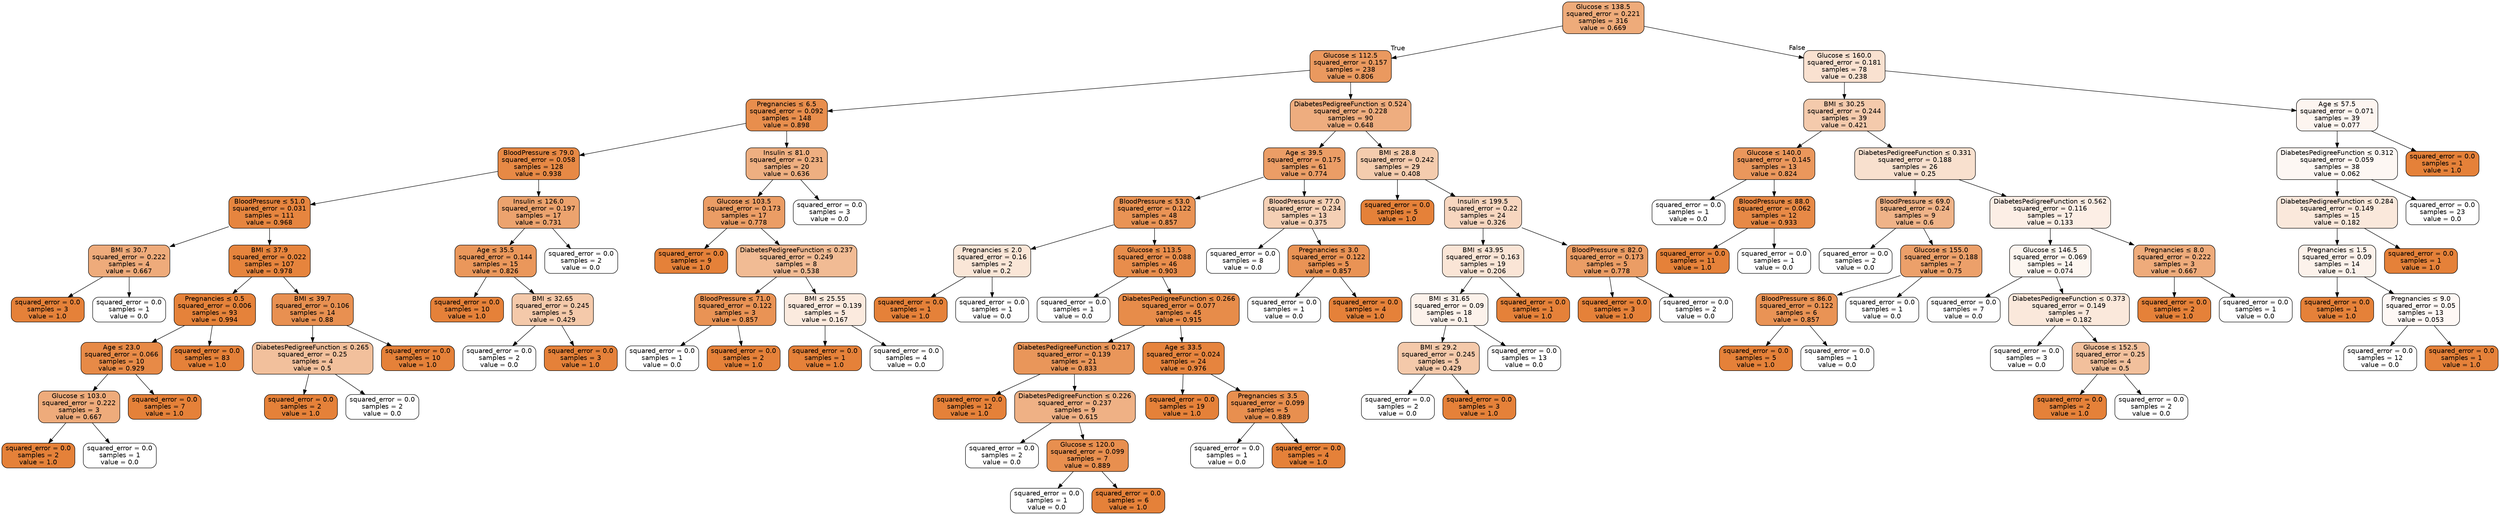 digraph Tree {
node [shape=box, style="filled, rounded", color="black", fontname="helvetica"] ;
edge [fontname="helvetica"] ;
0 [label=<Glucose &le; 138.5<br/>squared_error = 0.221<br/>samples = 316<br/>value = 0.669>, fillcolor="#eeab7a"] ;
1 [label=<Glucose &le; 112.5<br/>squared_error = 0.157<br/>samples = 238<br/>value = 0.806>, fillcolor="#ea995f"] ;
0 -> 1 [labeldistance=2.5, labelangle=45, headlabel="True"] ;
2 [label=<Pregnancies &le; 6.5<br/>squared_error = 0.092<br/>samples = 148<br/>value = 0.898>, fillcolor="#e88e4d"] ;
1 -> 2 ;
3 [label=<BloodPressure &le; 79.0<br/>squared_error = 0.058<br/>samples = 128<br/>value = 0.938>, fillcolor="#e78945"] ;
2 -> 3 ;
4 [label=<BloodPressure &le; 51.0<br/>squared_error = 0.031<br/>samples = 111<br/>value = 0.968>, fillcolor="#e6853f"] ;
3 -> 4 ;
5 [label=<BMI &le; 30.7<br/>squared_error = 0.222<br/>samples = 4<br/>value = 0.667>, fillcolor="#eeab7b"] ;
4 -> 5 ;
6 [label=<squared_error = 0.0<br/>samples = 3<br/>value = 1.0>, fillcolor="#e58139"] ;
5 -> 6 ;
7 [label=<squared_error = 0.0<br/>samples = 1<br/>value = 0.0>, fillcolor="#ffffff"] ;
5 -> 7 ;
8 [label=<BMI &le; 37.9<br/>squared_error = 0.022<br/>samples = 107<br/>value = 0.978>, fillcolor="#e6843d"] ;
4 -> 8 ;
9 [label=<Pregnancies &le; 0.5<br/>squared_error = 0.006<br/>samples = 93<br/>value = 0.994>, fillcolor="#e5823a"] ;
8 -> 9 ;
10 [label=<Age &le; 23.0<br/>squared_error = 0.066<br/>samples = 10<br/>value = 0.929>, fillcolor="#e78a47"] ;
9 -> 10 ;
11 [label=<Glucose &le; 103.0<br/>squared_error = 0.222<br/>samples = 3<br/>value = 0.667>, fillcolor="#eeab7b"] ;
10 -> 11 ;
12 [label=<squared_error = 0.0<br/>samples = 2<br/>value = 1.0>, fillcolor="#e58139"] ;
11 -> 12 ;
13 [label=<squared_error = 0.0<br/>samples = 1<br/>value = 0.0>, fillcolor="#ffffff"] ;
11 -> 13 ;
14 [label=<squared_error = 0.0<br/>samples = 7<br/>value = 1.0>, fillcolor="#e58139"] ;
10 -> 14 ;
15 [label=<squared_error = 0.0<br/>samples = 83<br/>value = 1.0>, fillcolor="#e58139"] ;
9 -> 15 ;
16 [label=<BMI &le; 39.7<br/>squared_error = 0.106<br/>samples = 14<br/>value = 0.88>, fillcolor="#e89051"] ;
8 -> 16 ;
17 [label=<DiabetesPedigreeFunction &le; 0.265<br/>squared_error = 0.25<br/>samples = 4<br/>value = 0.5>, fillcolor="#f2c09c"] ;
16 -> 17 ;
18 [label=<squared_error = 0.0<br/>samples = 2<br/>value = 1.0>, fillcolor="#e58139"] ;
17 -> 18 ;
19 [label=<squared_error = 0.0<br/>samples = 2<br/>value = 0.0>, fillcolor="#ffffff"] ;
17 -> 19 ;
20 [label=<squared_error = 0.0<br/>samples = 10<br/>value = 1.0>, fillcolor="#e58139"] ;
16 -> 20 ;
21 [label=<Insulin &le; 126.0<br/>squared_error = 0.197<br/>samples = 17<br/>value = 0.731>, fillcolor="#eca36e"] ;
3 -> 21 ;
22 [label=<Age &le; 35.5<br/>squared_error = 0.144<br/>samples = 15<br/>value = 0.826>, fillcolor="#ea975b"] ;
21 -> 22 ;
23 [label=<squared_error = 0.0<br/>samples = 10<br/>value = 1.0>, fillcolor="#e58139"] ;
22 -> 23 ;
24 [label=<BMI &le; 32.65<br/>squared_error = 0.245<br/>samples = 5<br/>value = 0.429>, fillcolor="#f4c9aa"] ;
22 -> 24 ;
25 [label=<squared_error = 0.0<br/>samples = 2<br/>value = 0.0>, fillcolor="#ffffff"] ;
24 -> 25 ;
26 [label=<squared_error = 0.0<br/>samples = 3<br/>value = 1.0>, fillcolor="#e58139"] ;
24 -> 26 ;
27 [label=<squared_error = 0.0<br/>samples = 2<br/>value = 0.0>, fillcolor="#ffffff"] ;
21 -> 27 ;
28 [label=<Insulin &le; 81.0<br/>squared_error = 0.231<br/>samples = 20<br/>value = 0.636>, fillcolor="#eeaf81"] ;
2 -> 28 ;
29 [label=<Glucose &le; 103.5<br/>squared_error = 0.173<br/>samples = 17<br/>value = 0.778>, fillcolor="#eb9d65"] ;
28 -> 29 ;
30 [label=<squared_error = 0.0<br/>samples = 9<br/>value = 1.0>, fillcolor="#e58139"] ;
29 -> 30 ;
31 [label=<DiabetesPedigreeFunction &le; 0.237<br/>squared_error = 0.249<br/>samples = 8<br/>value = 0.538>, fillcolor="#f1bb94"] ;
29 -> 31 ;
32 [label=<BloodPressure &le; 71.0<br/>squared_error = 0.122<br/>samples = 3<br/>value = 0.857>, fillcolor="#e99355"] ;
31 -> 32 ;
33 [label=<squared_error = 0.0<br/>samples = 1<br/>value = 0.0>, fillcolor="#ffffff"] ;
32 -> 33 ;
34 [label=<squared_error = 0.0<br/>samples = 2<br/>value = 1.0>, fillcolor="#e58139"] ;
32 -> 34 ;
35 [label=<BMI &le; 25.55<br/>squared_error = 0.139<br/>samples = 5<br/>value = 0.167>, fillcolor="#fbeade"] ;
31 -> 35 ;
36 [label=<squared_error = 0.0<br/>samples = 1<br/>value = 1.0>, fillcolor="#e58139"] ;
35 -> 36 ;
37 [label=<squared_error = 0.0<br/>samples = 4<br/>value = 0.0>, fillcolor="#ffffff"] ;
35 -> 37 ;
38 [label=<squared_error = 0.0<br/>samples = 3<br/>value = 0.0>, fillcolor="#ffffff"] ;
28 -> 38 ;
39 [label=<DiabetesPedigreeFunction &le; 0.524<br/>squared_error = 0.228<br/>samples = 90<br/>value = 0.648>, fillcolor="#eead7f"] ;
1 -> 39 ;
40 [label=<Age &le; 39.5<br/>squared_error = 0.175<br/>samples = 61<br/>value = 0.774>, fillcolor="#eb9d66"] ;
39 -> 40 ;
41 [label=<BloodPressure &le; 53.0<br/>squared_error = 0.122<br/>samples = 48<br/>value = 0.857>, fillcolor="#e99355"] ;
40 -> 41 ;
42 [label=<Pregnancies &le; 2.0<br/>squared_error = 0.16<br/>samples = 2<br/>value = 0.2>, fillcolor="#fae6d7"] ;
41 -> 42 ;
43 [label=<squared_error = 0.0<br/>samples = 1<br/>value = 1.0>, fillcolor="#e58139"] ;
42 -> 43 ;
44 [label=<squared_error = 0.0<br/>samples = 1<br/>value = 0.0>, fillcolor="#ffffff"] ;
42 -> 44 ;
45 [label=<Glucose &le; 113.5<br/>squared_error = 0.088<br/>samples = 46<br/>value = 0.903>, fillcolor="#e88d4c"] ;
41 -> 45 ;
46 [label=<squared_error = 0.0<br/>samples = 1<br/>value = 0.0>, fillcolor="#ffffff"] ;
45 -> 46 ;
47 [label=<DiabetesPedigreeFunction &le; 0.266<br/>squared_error = 0.077<br/>samples = 45<br/>value = 0.915>, fillcolor="#e78c4a"] ;
45 -> 47 ;
48 [label=<DiabetesPedigreeFunction &le; 0.217<br/>squared_error = 0.139<br/>samples = 21<br/>value = 0.833>, fillcolor="#e9965a"] ;
47 -> 48 ;
49 [label=<squared_error = 0.0<br/>samples = 12<br/>value = 1.0>, fillcolor="#e58139"] ;
48 -> 49 ;
50 [label=<DiabetesPedigreeFunction &le; 0.226<br/>squared_error = 0.237<br/>samples = 9<br/>value = 0.615>, fillcolor="#efb185"] ;
48 -> 50 ;
51 [label=<squared_error = 0.0<br/>samples = 2<br/>value = 0.0>, fillcolor="#ffffff"] ;
50 -> 51 ;
52 [label=<Glucose &le; 120.0<br/>squared_error = 0.099<br/>samples = 7<br/>value = 0.889>, fillcolor="#e88f4f"] ;
50 -> 52 ;
53 [label=<squared_error = 0.0<br/>samples = 1<br/>value = 0.0>, fillcolor="#ffffff"] ;
52 -> 53 ;
54 [label=<squared_error = 0.0<br/>samples = 6<br/>value = 1.0>, fillcolor="#e58139"] ;
52 -> 54 ;
55 [label=<Age &le; 33.5<br/>squared_error = 0.024<br/>samples = 24<br/>value = 0.976>, fillcolor="#e6843e"] ;
47 -> 55 ;
56 [label=<squared_error = 0.0<br/>samples = 19<br/>value = 1.0>, fillcolor="#e58139"] ;
55 -> 56 ;
57 [label=<Pregnancies &le; 3.5<br/>squared_error = 0.099<br/>samples = 5<br/>value = 0.889>, fillcolor="#e88f4f"] ;
55 -> 57 ;
58 [label=<squared_error = 0.0<br/>samples = 1<br/>value = 0.0>, fillcolor="#ffffff"] ;
57 -> 58 ;
59 [label=<squared_error = 0.0<br/>samples = 4<br/>value = 1.0>, fillcolor="#e58139"] ;
57 -> 59 ;
60 [label=<BloodPressure &le; 77.0<br/>squared_error = 0.234<br/>samples = 13<br/>value = 0.375>, fillcolor="#f5d0b5"] ;
40 -> 60 ;
61 [label=<squared_error = 0.0<br/>samples = 8<br/>value = 0.0>, fillcolor="#ffffff"] ;
60 -> 61 ;
62 [label=<Pregnancies &le; 3.0<br/>squared_error = 0.122<br/>samples = 5<br/>value = 0.857>, fillcolor="#e99355"] ;
60 -> 62 ;
63 [label=<squared_error = 0.0<br/>samples = 1<br/>value = 0.0>, fillcolor="#ffffff"] ;
62 -> 63 ;
64 [label=<squared_error = 0.0<br/>samples = 4<br/>value = 1.0>, fillcolor="#e58139"] ;
62 -> 64 ;
65 [label=<BMI &le; 28.8<br/>squared_error = 0.242<br/>samples = 29<br/>value = 0.408>, fillcolor="#f4ccae"] ;
39 -> 65 ;
66 [label=<squared_error = 0.0<br/>samples = 5<br/>value = 1.0>, fillcolor="#e58139"] ;
65 -> 66 ;
67 [label=<Insulin &le; 199.5<br/>squared_error = 0.22<br/>samples = 24<br/>value = 0.326>, fillcolor="#f7d6bf"] ;
65 -> 67 ;
68 [label=<BMI &le; 43.95<br/>squared_error = 0.163<br/>samples = 19<br/>value = 0.206>, fillcolor="#fae5d6"] ;
67 -> 68 ;
69 [label=<BMI &le; 31.65<br/>squared_error = 0.09<br/>samples = 18<br/>value = 0.1>, fillcolor="#fcf2eb"] ;
68 -> 69 ;
70 [label=<BMI &le; 29.2<br/>squared_error = 0.245<br/>samples = 5<br/>value = 0.429>, fillcolor="#f4c9aa"] ;
69 -> 70 ;
71 [label=<squared_error = 0.0<br/>samples = 2<br/>value = 0.0>, fillcolor="#ffffff"] ;
70 -> 71 ;
72 [label=<squared_error = 0.0<br/>samples = 3<br/>value = 1.0>, fillcolor="#e58139"] ;
70 -> 72 ;
73 [label=<squared_error = 0.0<br/>samples = 13<br/>value = 0.0>, fillcolor="#ffffff"] ;
69 -> 73 ;
74 [label=<squared_error = 0.0<br/>samples = 1<br/>value = 1.0>, fillcolor="#e58139"] ;
68 -> 74 ;
75 [label=<BloodPressure &le; 82.0<br/>squared_error = 0.173<br/>samples = 5<br/>value = 0.778>, fillcolor="#eb9d65"] ;
67 -> 75 ;
76 [label=<squared_error = 0.0<br/>samples = 3<br/>value = 1.0>, fillcolor="#e58139"] ;
75 -> 76 ;
77 [label=<squared_error = 0.0<br/>samples = 2<br/>value = 0.0>, fillcolor="#ffffff"] ;
75 -> 77 ;
78 [label=<Glucose &le; 160.0<br/>squared_error = 0.181<br/>samples = 78<br/>value = 0.238>, fillcolor="#f9e1d0"] ;
0 -> 78 [labeldistance=2.5, labelangle=-45, headlabel="False"] ;
79 [label=<BMI &le; 30.25<br/>squared_error = 0.244<br/>samples = 39<br/>value = 0.421>, fillcolor="#f4caac"] ;
78 -> 79 ;
80 [label=<Glucose &le; 140.0<br/>squared_error = 0.145<br/>samples = 13<br/>value = 0.824>, fillcolor="#ea975c"] ;
79 -> 80 ;
81 [label=<squared_error = 0.0<br/>samples = 1<br/>value = 0.0>, fillcolor="#ffffff"] ;
80 -> 81 ;
82 [label=<BloodPressure &le; 88.0<br/>squared_error = 0.062<br/>samples = 12<br/>value = 0.933>, fillcolor="#e78946"] ;
80 -> 82 ;
83 [label=<squared_error = 0.0<br/>samples = 11<br/>value = 1.0>, fillcolor="#e58139"] ;
82 -> 83 ;
84 [label=<squared_error = 0.0<br/>samples = 1<br/>value = 0.0>, fillcolor="#ffffff"] ;
82 -> 84 ;
85 [label=<DiabetesPedigreeFunction &le; 0.331<br/>squared_error = 0.188<br/>samples = 26<br/>value = 0.25>, fillcolor="#f8e0ce"] ;
79 -> 85 ;
86 [label=<BloodPressure &le; 69.0<br/>squared_error = 0.24<br/>samples = 9<br/>value = 0.6>, fillcolor="#efb388"] ;
85 -> 86 ;
87 [label=<squared_error = 0.0<br/>samples = 2<br/>value = 0.0>, fillcolor="#ffffff"] ;
86 -> 87 ;
88 [label=<Glucose &le; 155.0<br/>squared_error = 0.188<br/>samples = 7<br/>value = 0.75>, fillcolor="#eca06a"] ;
86 -> 88 ;
89 [label=<BloodPressure &le; 86.0<br/>squared_error = 0.122<br/>samples = 6<br/>value = 0.857>, fillcolor="#e99355"] ;
88 -> 89 ;
90 [label=<squared_error = 0.0<br/>samples = 5<br/>value = 1.0>, fillcolor="#e58139"] ;
89 -> 90 ;
91 [label=<squared_error = 0.0<br/>samples = 1<br/>value = 0.0>, fillcolor="#ffffff"] ;
89 -> 91 ;
92 [label=<squared_error = 0.0<br/>samples = 1<br/>value = 0.0>, fillcolor="#ffffff"] ;
88 -> 92 ;
93 [label=<DiabetesPedigreeFunction &le; 0.562<br/>squared_error = 0.116<br/>samples = 17<br/>value = 0.133>, fillcolor="#fceee5"] ;
85 -> 93 ;
94 [label=<Glucose &le; 146.5<br/>squared_error = 0.069<br/>samples = 14<br/>value = 0.074>, fillcolor="#fdf6f0"] ;
93 -> 94 ;
95 [label=<squared_error = 0.0<br/>samples = 7<br/>value = 0.0>, fillcolor="#ffffff"] ;
94 -> 95 ;
96 [label=<DiabetesPedigreeFunction &le; 0.373<br/>squared_error = 0.149<br/>samples = 7<br/>value = 0.182>, fillcolor="#fae8db"] ;
94 -> 96 ;
97 [label=<squared_error = 0.0<br/>samples = 3<br/>value = 0.0>, fillcolor="#ffffff"] ;
96 -> 97 ;
98 [label=<Glucose &le; 152.5<br/>squared_error = 0.25<br/>samples = 4<br/>value = 0.5>, fillcolor="#f2c09c"] ;
96 -> 98 ;
99 [label=<squared_error = 0.0<br/>samples = 2<br/>value = 1.0>, fillcolor="#e58139"] ;
98 -> 99 ;
100 [label=<squared_error = 0.0<br/>samples = 2<br/>value = 0.0>, fillcolor="#ffffff"] ;
98 -> 100 ;
101 [label=<Pregnancies &le; 8.0<br/>squared_error = 0.222<br/>samples = 3<br/>value = 0.667>, fillcolor="#eeab7b"] ;
93 -> 101 ;
102 [label=<squared_error = 0.0<br/>samples = 2<br/>value = 1.0>, fillcolor="#e58139"] ;
101 -> 102 ;
103 [label=<squared_error = 0.0<br/>samples = 1<br/>value = 0.0>, fillcolor="#ffffff"] ;
101 -> 103 ;
104 [label=<Age &le; 57.5<br/>squared_error = 0.071<br/>samples = 39<br/>value = 0.077>, fillcolor="#fdf5f0"] ;
78 -> 104 ;
105 [label=<DiabetesPedigreeFunction &le; 0.312<br/>squared_error = 0.059<br/>samples = 38<br/>value = 0.062>, fillcolor="#fdf7f3"] ;
104 -> 105 ;
106 [label=<DiabetesPedigreeFunction &le; 0.284<br/>squared_error = 0.149<br/>samples = 15<br/>value = 0.182>, fillcolor="#fae8db"] ;
105 -> 106 ;
107 [label=<Pregnancies &le; 1.5<br/>squared_error = 0.09<br/>samples = 14<br/>value = 0.1>, fillcolor="#fcf2eb"] ;
106 -> 107 ;
108 [label=<squared_error = 0.0<br/>samples = 1<br/>value = 1.0>, fillcolor="#e58139"] ;
107 -> 108 ;
109 [label=<Pregnancies &le; 9.0<br/>squared_error = 0.05<br/>samples = 13<br/>value = 0.053>, fillcolor="#fef8f5"] ;
107 -> 109 ;
110 [label=<squared_error = 0.0<br/>samples = 12<br/>value = 0.0>, fillcolor="#ffffff"] ;
109 -> 110 ;
111 [label=<squared_error = 0.0<br/>samples = 1<br/>value = 1.0>, fillcolor="#e58139"] ;
109 -> 111 ;
112 [label=<squared_error = 0.0<br/>samples = 1<br/>value = 1.0>, fillcolor="#e58139"] ;
106 -> 112 ;
113 [label=<squared_error = 0.0<br/>samples = 23<br/>value = 0.0>, fillcolor="#ffffff"] ;
105 -> 113 ;
114 [label=<squared_error = 0.0<br/>samples = 1<br/>value = 1.0>, fillcolor="#e58139"] ;
104 -> 114 ;
}